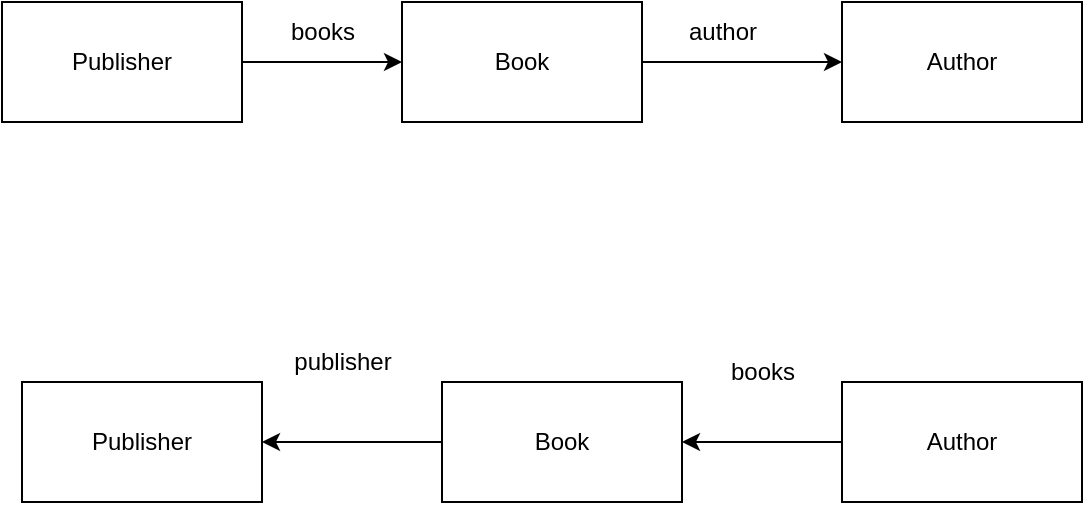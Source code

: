 <mxfile>
    <diagram id="hSxQiB8pBgezy9JUtMhO" name="Page-1">
        <mxGraphModel dx="651" dy="516" grid="1" gridSize="10" guides="1" tooltips="1" connect="1" arrows="1" fold="1" page="1" pageScale="1" pageWidth="850" pageHeight="1100" math="0" shadow="0">
            <root>
                <mxCell id="0"/>
                <mxCell id="1" parent="0"/>
                <mxCell id="2" value="Author" style="whiteSpace=wrap;html=1;" vertex="1" parent="1">
                    <mxGeometry x="510" y="240" width="120" height="60" as="geometry"/>
                </mxCell>
                <mxCell id="7" value="" style="edgeStyle=none;html=1;" edge="1" parent="1" source="3" target="2">
                    <mxGeometry relative="1" as="geometry"/>
                </mxCell>
                <mxCell id="3" value="Book" style="whiteSpace=wrap;html=1;" vertex="1" parent="1">
                    <mxGeometry x="290" y="240" width="120" height="60" as="geometry"/>
                </mxCell>
                <mxCell id="5" value="" style="edgeStyle=none;html=1;" edge="1" parent="1" source="4" target="3">
                    <mxGeometry relative="1" as="geometry"/>
                </mxCell>
                <mxCell id="4" value="Publisher" style="whiteSpace=wrap;html=1;" vertex="1" parent="1">
                    <mxGeometry x="90" y="240" width="120" height="60" as="geometry"/>
                </mxCell>
                <mxCell id="6" value="books" style="text;html=1;align=center;verticalAlign=middle;resizable=0;points=[];autosize=1;strokeColor=none;fillColor=none;" vertex="1" parent="1">
                    <mxGeometry x="220" y="240" width="60" height="30" as="geometry"/>
                </mxCell>
                <mxCell id="8" value="author" style="text;html=1;align=center;verticalAlign=middle;resizable=0;points=[];autosize=1;strokeColor=none;fillColor=none;" vertex="1" parent="1">
                    <mxGeometry x="420" y="240" width="60" height="30" as="geometry"/>
                </mxCell>
                <mxCell id="9" value="Publisher" style="whiteSpace=wrap;html=1;" vertex="1" parent="1">
                    <mxGeometry x="100" y="430" width="120" height="60" as="geometry"/>
                </mxCell>
                <mxCell id="14" value="" style="edgeStyle=none;html=1;" edge="1" parent="1" source="10" target="9">
                    <mxGeometry relative="1" as="geometry"/>
                </mxCell>
                <mxCell id="10" value="Book" style="whiteSpace=wrap;html=1;" vertex="1" parent="1">
                    <mxGeometry x="310" y="430" width="120" height="60" as="geometry"/>
                </mxCell>
                <mxCell id="12" value="" style="edgeStyle=none;html=1;" edge="1" parent="1" source="11" target="10">
                    <mxGeometry relative="1" as="geometry"/>
                </mxCell>
                <mxCell id="11" value="Author" style="whiteSpace=wrap;html=1;" vertex="1" parent="1">
                    <mxGeometry x="510" y="430" width="120" height="60" as="geometry"/>
                </mxCell>
                <mxCell id="13" value="books" style="text;html=1;align=center;verticalAlign=middle;resizable=0;points=[];autosize=1;strokeColor=none;fillColor=none;" vertex="1" parent="1">
                    <mxGeometry x="440" y="410" width="60" height="30" as="geometry"/>
                </mxCell>
                <mxCell id="15" value="publisher" style="text;html=1;align=center;verticalAlign=middle;resizable=0;points=[];autosize=1;strokeColor=none;fillColor=none;" vertex="1" parent="1">
                    <mxGeometry x="225" y="405" width="70" height="30" as="geometry"/>
                </mxCell>
            </root>
        </mxGraphModel>
    </diagram>
</mxfile>